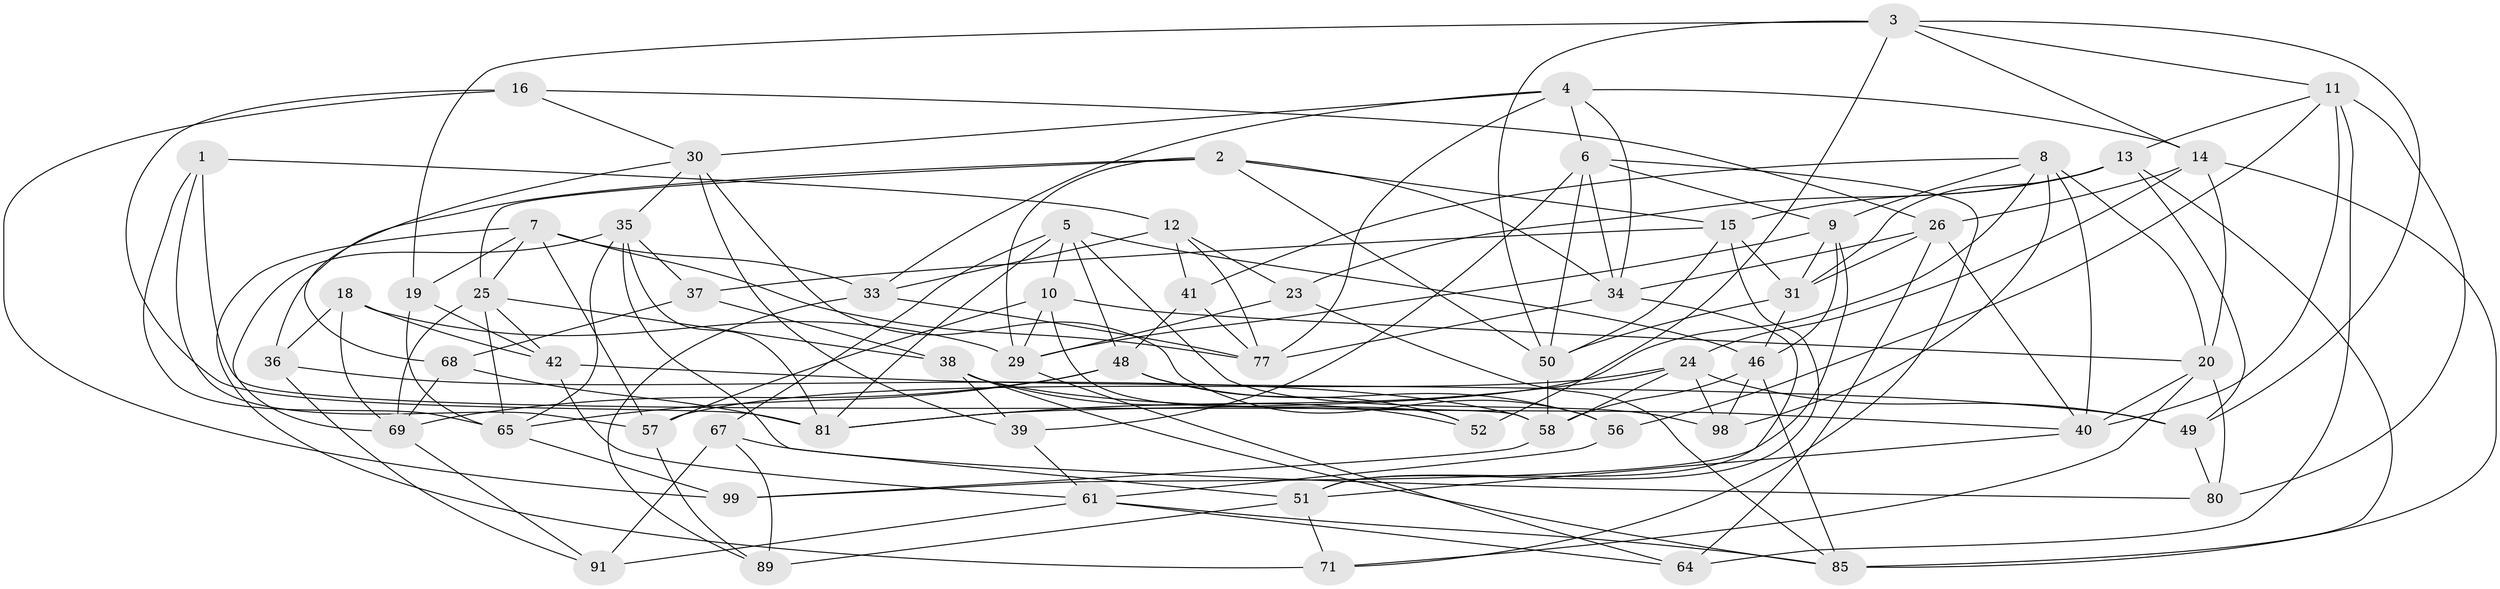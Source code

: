 // original degree distribution, {4: 1.0}
// Generated by graph-tools (version 1.1) at 2025/11/02/21/25 10:11:17]
// undirected, 60 vertices, 157 edges
graph export_dot {
graph [start="1"]
  node [color=gray90,style=filled];
  1;
  2 [super="+27"];
  3 [super="+76"];
  4 [super="+59"];
  5 [super="+54"];
  6 [super="+43"];
  7 [super="+17"];
  8 [super="+73"];
  9 [super="+45"];
  10 [super="+32"];
  11 [super="+28"];
  12 [super="+78"];
  13 [super="+74"];
  14 [super="+22"];
  15 [super="+21"];
  16;
  18;
  19;
  20 [super="+70"];
  23;
  24 [super="+93"];
  25 [super="+60"];
  26 [super="+55"];
  29 [super="+75"];
  30 [super="+53"];
  31 [super="+66"];
  33 [super="+92"];
  34 [super="+62"];
  35 [super="+72"];
  36;
  37;
  38 [super="+44"];
  39;
  40 [super="+95"];
  41;
  42 [super="+47"];
  46 [super="+88"];
  48 [super="+86"];
  49 [super="+87"];
  50 [super="+82"];
  51 [super="+94"];
  52;
  56;
  57 [super="+63"];
  58 [super="+84"];
  61 [super="+83"];
  64;
  65 [super="+100"];
  67;
  68;
  69 [super="+79"];
  71;
  77 [super="+90"];
  80;
  81 [super="+96"];
  85 [super="+97"];
  89;
  91;
  98;
  99;
  1 -- 58;
  1 -- 57;
  1 -- 12;
  1 -- 65;
  2 -- 36;
  2 -- 34;
  2 -- 50;
  2 -- 15;
  2 -- 25;
  2 -- 29;
  3 -- 19;
  3 -- 14;
  3 -- 50;
  3 -- 11;
  3 -- 52;
  3 -- 49;
  4 -- 6;
  4 -- 14;
  4 -- 34;
  4 -- 77;
  4 -- 30;
  4 -- 33;
  5 -- 10;
  5 -- 67;
  5 -- 98;
  5 -- 81;
  5 -- 46;
  5 -- 48;
  6 -- 9;
  6 -- 50;
  6 -- 71;
  6 -- 39;
  6 -- 34;
  7 -- 19;
  7 -- 57;
  7 -- 33;
  7 -- 25;
  7 -- 77;
  7 -- 71;
  8 -- 98;
  8 -- 41;
  8 -- 40;
  8 -- 9;
  8 -- 20;
  8 -- 81;
  9 -- 99;
  9 -- 29;
  9 -- 46;
  9 -- 31;
  10 -- 52;
  10 -- 20;
  10 -- 29;
  10 -- 57 [weight=2];
  11 -- 80;
  11 -- 64;
  11 -- 40;
  11 -- 56;
  11 -- 13;
  12 -- 77;
  12 -- 33 [weight=2];
  12 -- 23;
  12 -- 41;
  13 -- 23;
  13 -- 15;
  13 -- 49;
  13 -- 85;
  13 -- 31;
  14 -- 24;
  14 -- 85;
  14 -- 26;
  14 -- 20;
  15 -- 51;
  15 -- 37;
  15 -- 31;
  15 -- 50;
  16 -- 99;
  16 -- 26;
  16 -- 30;
  16 -- 81;
  18 -- 69;
  18 -- 36;
  18 -- 42;
  18 -- 29;
  19 -- 42;
  19 -- 65;
  20 -- 71;
  20 -- 40;
  20 -- 80;
  23 -- 29;
  23 -- 85;
  24 -- 98;
  24 -- 81;
  24 -- 57;
  24 -- 58;
  24 -- 49;
  25 -- 38;
  25 -- 65;
  25 -- 42;
  25 -- 69;
  26 -- 34;
  26 -- 64;
  26 -- 31;
  26 -- 40;
  29 -- 64;
  30 -- 68;
  30 -- 35;
  30 -- 56;
  30 -- 39;
  31 -- 50;
  31 -- 46;
  33 -- 89;
  33 -- 77;
  34 -- 51;
  34 -- 77;
  35 -- 51;
  35 -- 65;
  35 -- 81;
  35 -- 37;
  35 -- 69;
  36 -- 58;
  36 -- 91;
  37 -- 38;
  37 -- 68;
  38 -- 52;
  38 -- 85;
  38 -- 40;
  38 -- 39;
  39 -- 61;
  40 -- 51;
  41 -- 48;
  41 -- 77;
  42 -- 49 [weight=2];
  42 -- 61;
  46 -- 98;
  46 -- 85;
  46 -- 58;
  48 -- 52;
  48 -- 56;
  48 -- 65;
  48 -- 69;
  49 -- 80;
  50 -- 58;
  51 -- 89;
  51 -- 71;
  56 -- 61;
  57 -- 89;
  58 -- 99;
  61 -- 91;
  61 -- 64;
  61 -- 85;
  65 -- 99;
  67 -- 89;
  67 -- 91;
  67 -- 80;
  68 -- 69;
  68 -- 81;
  69 -- 91;
}
